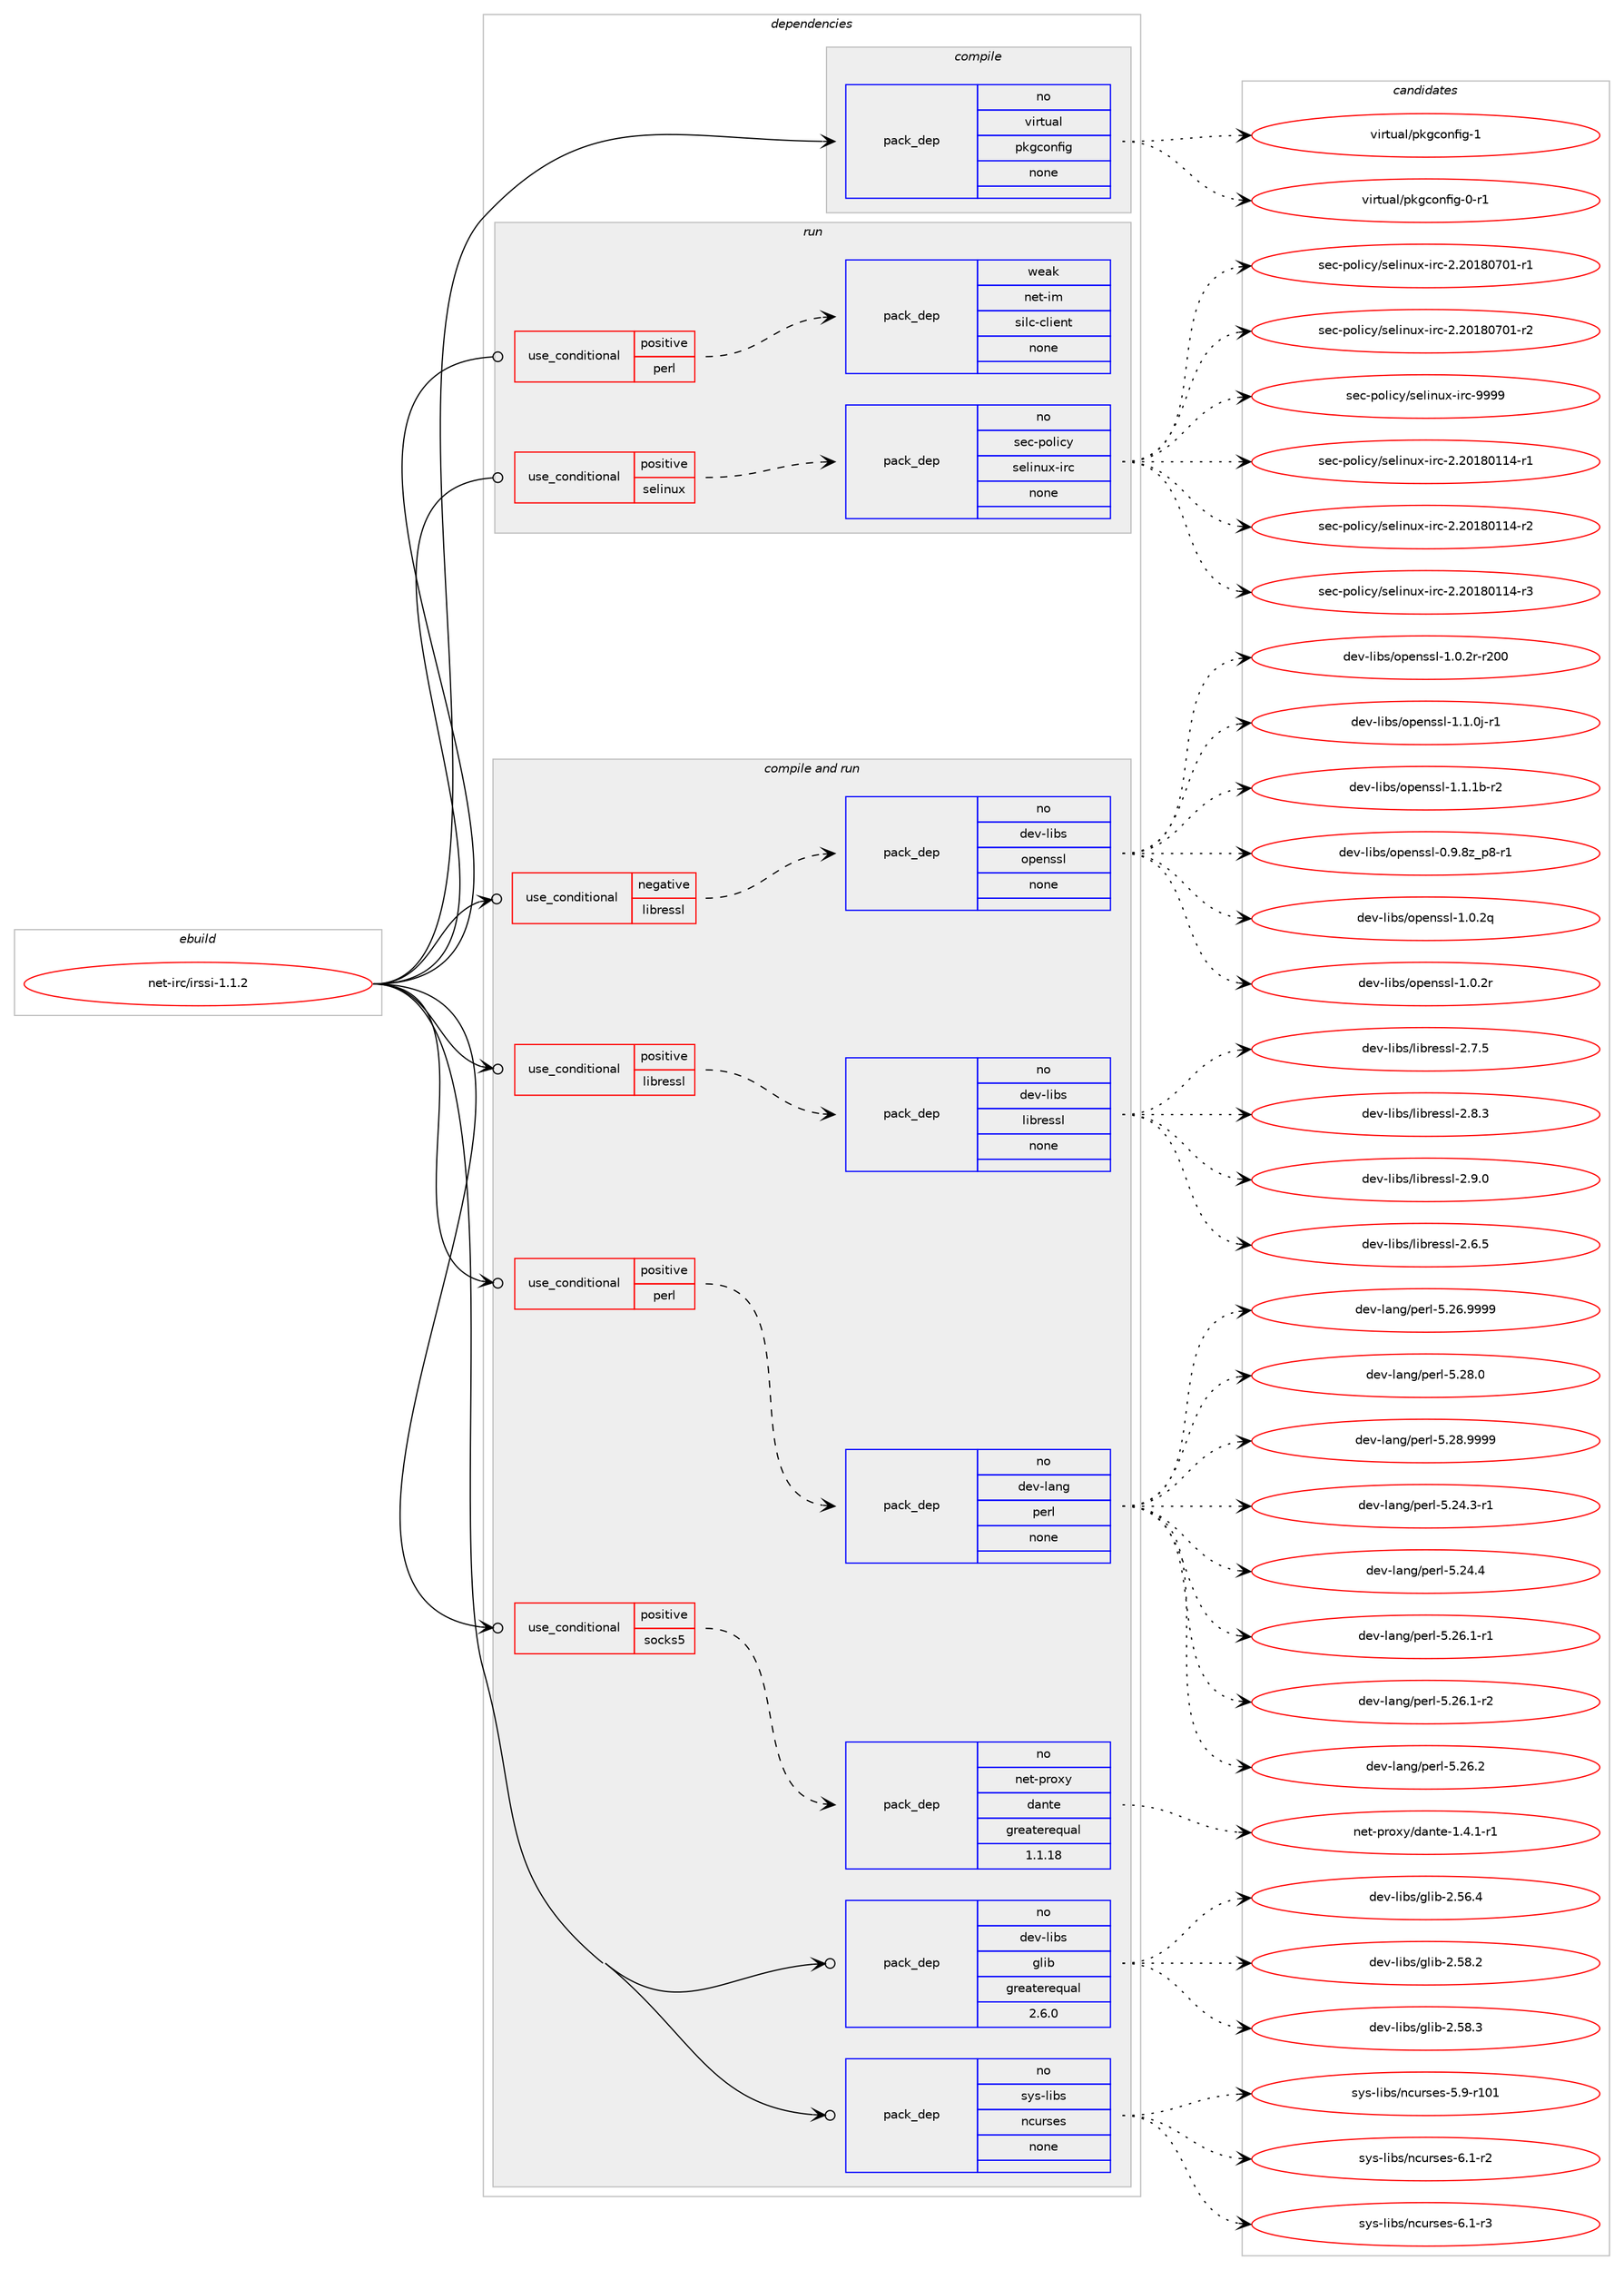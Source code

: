 digraph prolog {

# *************
# Graph options
# *************

newrank=true;
concentrate=true;
compound=true;
graph [rankdir=LR,fontname=Helvetica,fontsize=10,ranksep=1.5];#, ranksep=2.5, nodesep=0.2];
edge  [arrowhead=vee];
node  [fontname=Helvetica,fontsize=10];

# **********
# The ebuild
# **********

subgraph cluster_leftcol {
color=gray;
rank=same;
label=<<i>ebuild</i>>;
id [label="net-irc/irssi-1.1.2", color=red, width=4, href="../net-irc/irssi-1.1.2.svg"];
}

# ****************
# The dependencies
# ****************

subgraph cluster_midcol {
color=gray;
label=<<i>dependencies</i>>;
subgraph cluster_compile {
fillcolor="#eeeeee";
style=filled;
label=<<i>compile</i>>;
subgraph pack1184404 {
dependency1656678 [label=<<TABLE BORDER="0" CELLBORDER="1" CELLSPACING="0" CELLPADDING="4" WIDTH="220"><TR><TD ROWSPAN="6" CELLPADDING="30">pack_dep</TD></TR><TR><TD WIDTH="110">no</TD></TR><TR><TD>virtual</TD></TR><TR><TD>pkgconfig</TD></TR><TR><TD>none</TD></TR><TR><TD></TD></TR></TABLE>>, shape=none, color=blue];
}
id:e -> dependency1656678:w [weight=20,style="solid",arrowhead="vee"];
}
subgraph cluster_compileandrun {
fillcolor="#eeeeee";
style=filled;
label=<<i>compile and run</i>>;
subgraph cond445420 {
dependency1656679 [label=<<TABLE BORDER="0" CELLBORDER="1" CELLSPACING="0" CELLPADDING="4"><TR><TD ROWSPAN="3" CELLPADDING="10">use_conditional</TD></TR><TR><TD>negative</TD></TR><TR><TD>libressl</TD></TR></TABLE>>, shape=none, color=red];
subgraph pack1184405 {
dependency1656680 [label=<<TABLE BORDER="0" CELLBORDER="1" CELLSPACING="0" CELLPADDING="4" WIDTH="220"><TR><TD ROWSPAN="6" CELLPADDING="30">pack_dep</TD></TR><TR><TD WIDTH="110">no</TD></TR><TR><TD>dev-libs</TD></TR><TR><TD>openssl</TD></TR><TR><TD>none</TD></TR><TR><TD></TD></TR></TABLE>>, shape=none, color=blue];
}
dependency1656679:e -> dependency1656680:w [weight=20,style="dashed",arrowhead="vee"];
}
id:e -> dependency1656679:w [weight=20,style="solid",arrowhead="odotvee"];
subgraph cond445421 {
dependency1656681 [label=<<TABLE BORDER="0" CELLBORDER="1" CELLSPACING="0" CELLPADDING="4"><TR><TD ROWSPAN="3" CELLPADDING="10">use_conditional</TD></TR><TR><TD>positive</TD></TR><TR><TD>libressl</TD></TR></TABLE>>, shape=none, color=red];
subgraph pack1184406 {
dependency1656682 [label=<<TABLE BORDER="0" CELLBORDER="1" CELLSPACING="0" CELLPADDING="4" WIDTH="220"><TR><TD ROWSPAN="6" CELLPADDING="30">pack_dep</TD></TR><TR><TD WIDTH="110">no</TD></TR><TR><TD>dev-libs</TD></TR><TR><TD>libressl</TD></TR><TR><TD>none</TD></TR><TR><TD></TD></TR></TABLE>>, shape=none, color=blue];
}
dependency1656681:e -> dependency1656682:w [weight=20,style="dashed",arrowhead="vee"];
}
id:e -> dependency1656681:w [weight=20,style="solid",arrowhead="odotvee"];
subgraph cond445422 {
dependency1656683 [label=<<TABLE BORDER="0" CELLBORDER="1" CELLSPACING="0" CELLPADDING="4"><TR><TD ROWSPAN="3" CELLPADDING="10">use_conditional</TD></TR><TR><TD>positive</TD></TR><TR><TD>perl</TD></TR></TABLE>>, shape=none, color=red];
subgraph pack1184407 {
dependency1656684 [label=<<TABLE BORDER="0" CELLBORDER="1" CELLSPACING="0" CELLPADDING="4" WIDTH="220"><TR><TD ROWSPAN="6" CELLPADDING="30">pack_dep</TD></TR><TR><TD WIDTH="110">no</TD></TR><TR><TD>dev-lang</TD></TR><TR><TD>perl</TD></TR><TR><TD>none</TD></TR><TR><TD></TD></TR></TABLE>>, shape=none, color=blue];
}
dependency1656683:e -> dependency1656684:w [weight=20,style="dashed",arrowhead="vee"];
}
id:e -> dependency1656683:w [weight=20,style="solid",arrowhead="odotvee"];
subgraph cond445423 {
dependency1656685 [label=<<TABLE BORDER="0" CELLBORDER="1" CELLSPACING="0" CELLPADDING="4"><TR><TD ROWSPAN="3" CELLPADDING="10">use_conditional</TD></TR><TR><TD>positive</TD></TR><TR><TD>socks5</TD></TR></TABLE>>, shape=none, color=red];
subgraph pack1184408 {
dependency1656686 [label=<<TABLE BORDER="0" CELLBORDER="1" CELLSPACING="0" CELLPADDING="4" WIDTH="220"><TR><TD ROWSPAN="6" CELLPADDING="30">pack_dep</TD></TR><TR><TD WIDTH="110">no</TD></TR><TR><TD>net-proxy</TD></TR><TR><TD>dante</TD></TR><TR><TD>greaterequal</TD></TR><TR><TD>1.1.18</TD></TR></TABLE>>, shape=none, color=blue];
}
dependency1656685:e -> dependency1656686:w [weight=20,style="dashed",arrowhead="vee"];
}
id:e -> dependency1656685:w [weight=20,style="solid",arrowhead="odotvee"];
subgraph pack1184409 {
dependency1656687 [label=<<TABLE BORDER="0" CELLBORDER="1" CELLSPACING="0" CELLPADDING="4" WIDTH="220"><TR><TD ROWSPAN="6" CELLPADDING="30">pack_dep</TD></TR><TR><TD WIDTH="110">no</TD></TR><TR><TD>dev-libs</TD></TR><TR><TD>glib</TD></TR><TR><TD>greaterequal</TD></TR><TR><TD>2.6.0</TD></TR></TABLE>>, shape=none, color=blue];
}
id:e -> dependency1656687:w [weight=20,style="solid",arrowhead="odotvee"];
subgraph pack1184410 {
dependency1656688 [label=<<TABLE BORDER="0" CELLBORDER="1" CELLSPACING="0" CELLPADDING="4" WIDTH="220"><TR><TD ROWSPAN="6" CELLPADDING="30">pack_dep</TD></TR><TR><TD WIDTH="110">no</TD></TR><TR><TD>sys-libs</TD></TR><TR><TD>ncurses</TD></TR><TR><TD>none</TD></TR><TR><TD></TD></TR></TABLE>>, shape=none, color=blue];
}
id:e -> dependency1656688:w [weight=20,style="solid",arrowhead="odotvee"];
}
subgraph cluster_run {
fillcolor="#eeeeee";
style=filled;
label=<<i>run</i>>;
subgraph cond445424 {
dependency1656689 [label=<<TABLE BORDER="0" CELLBORDER="1" CELLSPACING="0" CELLPADDING="4"><TR><TD ROWSPAN="3" CELLPADDING="10">use_conditional</TD></TR><TR><TD>positive</TD></TR><TR><TD>perl</TD></TR></TABLE>>, shape=none, color=red];
subgraph pack1184411 {
dependency1656690 [label=<<TABLE BORDER="0" CELLBORDER="1" CELLSPACING="0" CELLPADDING="4" WIDTH="220"><TR><TD ROWSPAN="6" CELLPADDING="30">pack_dep</TD></TR><TR><TD WIDTH="110">weak</TD></TR><TR><TD>net-im</TD></TR><TR><TD>silc-client</TD></TR><TR><TD>none</TD></TR><TR><TD></TD></TR></TABLE>>, shape=none, color=blue];
}
dependency1656689:e -> dependency1656690:w [weight=20,style="dashed",arrowhead="vee"];
}
id:e -> dependency1656689:w [weight=20,style="solid",arrowhead="odot"];
subgraph cond445425 {
dependency1656691 [label=<<TABLE BORDER="0" CELLBORDER="1" CELLSPACING="0" CELLPADDING="4"><TR><TD ROWSPAN="3" CELLPADDING="10">use_conditional</TD></TR><TR><TD>positive</TD></TR><TR><TD>selinux</TD></TR></TABLE>>, shape=none, color=red];
subgraph pack1184412 {
dependency1656692 [label=<<TABLE BORDER="0" CELLBORDER="1" CELLSPACING="0" CELLPADDING="4" WIDTH="220"><TR><TD ROWSPAN="6" CELLPADDING="30">pack_dep</TD></TR><TR><TD WIDTH="110">no</TD></TR><TR><TD>sec-policy</TD></TR><TR><TD>selinux-irc</TD></TR><TR><TD>none</TD></TR><TR><TD></TD></TR></TABLE>>, shape=none, color=blue];
}
dependency1656691:e -> dependency1656692:w [weight=20,style="dashed",arrowhead="vee"];
}
id:e -> dependency1656691:w [weight=20,style="solid",arrowhead="odot"];
}
}

# **************
# The candidates
# **************

subgraph cluster_choices {
rank=same;
color=gray;
label=<<i>candidates</i>>;

subgraph choice1184404 {
color=black;
nodesep=1;
choice11810511411611797108471121071039911111010210510345484511449 [label="virtual/pkgconfig-0-r1", color=red, width=4,href="../virtual/pkgconfig-0-r1.svg"];
choice1181051141161179710847112107103991111101021051034549 [label="virtual/pkgconfig-1", color=red, width=4,href="../virtual/pkgconfig-1.svg"];
dependency1656678:e -> choice11810511411611797108471121071039911111010210510345484511449:w [style=dotted,weight="100"];
dependency1656678:e -> choice1181051141161179710847112107103991111101021051034549:w [style=dotted,weight="100"];
}
subgraph choice1184405 {
color=black;
nodesep=1;
choice10010111845108105981154711111210111011511510845484657465612295112564511449 [label="dev-libs/openssl-0.9.8z_p8-r1", color=red, width=4,href="../dev-libs/openssl-0.9.8z_p8-r1.svg"];
choice100101118451081059811547111112101110115115108454946484650113 [label="dev-libs/openssl-1.0.2q", color=red, width=4,href="../dev-libs/openssl-1.0.2q.svg"];
choice100101118451081059811547111112101110115115108454946484650114 [label="dev-libs/openssl-1.0.2r", color=red, width=4,href="../dev-libs/openssl-1.0.2r.svg"];
choice10010111845108105981154711111210111011511510845494648465011445114504848 [label="dev-libs/openssl-1.0.2r-r200", color=red, width=4,href="../dev-libs/openssl-1.0.2r-r200.svg"];
choice1001011184510810598115471111121011101151151084549464946481064511449 [label="dev-libs/openssl-1.1.0j-r1", color=red, width=4,href="../dev-libs/openssl-1.1.0j-r1.svg"];
choice100101118451081059811547111112101110115115108454946494649984511450 [label="dev-libs/openssl-1.1.1b-r2", color=red, width=4,href="../dev-libs/openssl-1.1.1b-r2.svg"];
dependency1656680:e -> choice10010111845108105981154711111210111011511510845484657465612295112564511449:w [style=dotted,weight="100"];
dependency1656680:e -> choice100101118451081059811547111112101110115115108454946484650113:w [style=dotted,weight="100"];
dependency1656680:e -> choice100101118451081059811547111112101110115115108454946484650114:w [style=dotted,weight="100"];
dependency1656680:e -> choice10010111845108105981154711111210111011511510845494648465011445114504848:w [style=dotted,weight="100"];
dependency1656680:e -> choice1001011184510810598115471111121011101151151084549464946481064511449:w [style=dotted,weight="100"];
dependency1656680:e -> choice100101118451081059811547111112101110115115108454946494649984511450:w [style=dotted,weight="100"];
}
subgraph choice1184406 {
color=black;
nodesep=1;
choice10010111845108105981154710810598114101115115108455046544653 [label="dev-libs/libressl-2.6.5", color=red, width=4,href="../dev-libs/libressl-2.6.5.svg"];
choice10010111845108105981154710810598114101115115108455046554653 [label="dev-libs/libressl-2.7.5", color=red, width=4,href="../dev-libs/libressl-2.7.5.svg"];
choice10010111845108105981154710810598114101115115108455046564651 [label="dev-libs/libressl-2.8.3", color=red, width=4,href="../dev-libs/libressl-2.8.3.svg"];
choice10010111845108105981154710810598114101115115108455046574648 [label="dev-libs/libressl-2.9.0", color=red, width=4,href="../dev-libs/libressl-2.9.0.svg"];
dependency1656682:e -> choice10010111845108105981154710810598114101115115108455046544653:w [style=dotted,weight="100"];
dependency1656682:e -> choice10010111845108105981154710810598114101115115108455046554653:w [style=dotted,weight="100"];
dependency1656682:e -> choice10010111845108105981154710810598114101115115108455046564651:w [style=dotted,weight="100"];
dependency1656682:e -> choice10010111845108105981154710810598114101115115108455046574648:w [style=dotted,weight="100"];
}
subgraph choice1184407 {
color=black;
nodesep=1;
choice100101118451089711010347112101114108455346505246514511449 [label="dev-lang/perl-5.24.3-r1", color=red, width=4,href="../dev-lang/perl-5.24.3-r1.svg"];
choice10010111845108971101034711210111410845534650524652 [label="dev-lang/perl-5.24.4", color=red, width=4,href="../dev-lang/perl-5.24.4.svg"];
choice100101118451089711010347112101114108455346505446494511449 [label="dev-lang/perl-5.26.1-r1", color=red, width=4,href="../dev-lang/perl-5.26.1-r1.svg"];
choice100101118451089711010347112101114108455346505446494511450 [label="dev-lang/perl-5.26.1-r2", color=red, width=4,href="../dev-lang/perl-5.26.1-r2.svg"];
choice10010111845108971101034711210111410845534650544650 [label="dev-lang/perl-5.26.2", color=red, width=4,href="../dev-lang/perl-5.26.2.svg"];
choice10010111845108971101034711210111410845534650544657575757 [label="dev-lang/perl-5.26.9999", color=red, width=4,href="../dev-lang/perl-5.26.9999.svg"];
choice10010111845108971101034711210111410845534650564648 [label="dev-lang/perl-5.28.0", color=red, width=4,href="../dev-lang/perl-5.28.0.svg"];
choice10010111845108971101034711210111410845534650564657575757 [label="dev-lang/perl-5.28.9999", color=red, width=4,href="../dev-lang/perl-5.28.9999.svg"];
dependency1656684:e -> choice100101118451089711010347112101114108455346505246514511449:w [style=dotted,weight="100"];
dependency1656684:e -> choice10010111845108971101034711210111410845534650524652:w [style=dotted,weight="100"];
dependency1656684:e -> choice100101118451089711010347112101114108455346505446494511449:w [style=dotted,weight="100"];
dependency1656684:e -> choice100101118451089711010347112101114108455346505446494511450:w [style=dotted,weight="100"];
dependency1656684:e -> choice10010111845108971101034711210111410845534650544650:w [style=dotted,weight="100"];
dependency1656684:e -> choice10010111845108971101034711210111410845534650544657575757:w [style=dotted,weight="100"];
dependency1656684:e -> choice10010111845108971101034711210111410845534650564648:w [style=dotted,weight="100"];
dependency1656684:e -> choice10010111845108971101034711210111410845534650564657575757:w [style=dotted,weight="100"];
}
subgraph choice1184408 {
color=black;
nodesep=1;
choice1101011164511211411112012147100971101161014549465246494511449 [label="net-proxy/dante-1.4.1-r1", color=red, width=4,href="../net-proxy/dante-1.4.1-r1.svg"];
dependency1656686:e -> choice1101011164511211411112012147100971101161014549465246494511449:w [style=dotted,weight="100"];
}
subgraph choice1184409 {
color=black;
nodesep=1;
choice1001011184510810598115471031081059845504653544652 [label="dev-libs/glib-2.56.4", color=red, width=4,href="../dev-libs/glib-2.56.4.svg"];
choice1001011184510810598115471031081059845504653564650 [label="dev-libs/glib-2.58.2", color=red, width=4,href="../dev-libs/glib-2.58.2.svg"];
choice1001011184510810598115471031081059845504653564651 [label="dev-libs/glib-2.58.3", color=red, width=4,href="../dev-libs/glib-2.58.3.svg"];
dependency1656687:e -> choice1001011184510810598115471031081059845504653544652:w [style=dotted,weight="100"];
dependency1656687:e -> choice1001011184510810598115471031081059845504653564650:w [style=dotted,weight="100"];
dependency1656687:e -> choice1001011184510810598115471031081059845504653564651:w [style=dotted,weight="100"];
}
subgraph choice1184410 {
color=black;
nodesep=1;
choice115121115451081059811547110991171141151011154553465745114494849 [label="sys-libs/ncurses-5.9-r101", color=red, width=4,href="../sys-libs/ncurses-5.9-r101.svg"];
choice11512111545108105981154711099117114115101115455446494511450 [label="sys-libs/ncurses-6.1-r2", color=red, width=4,href="../sys-libs/ncurses-6.1-r2.svg"];
choice11512111545108105981154711099117114115101115455446494511451 [label="sys-libs/ncurses-6.1-r3", color=red, width=4,href="../sys-libs/ncurses-6.1-r3.svg"];
dependency1656688:e -> choice115121115451081059811547110991171141151011154553465745114494849:w [style=dotted,weight="100"];
dependency1656688:e -> choice11512111545108105981154711099117114115101115455446494511450:w [style=dotted,weight="100"];
dependency1656688:e -> choice11512111545108105981154711099117114115101115455446494511451:w [style=dotted,weight="100"];
}
subgraph choice1184411 {
color=black;
nodesep=1;
}
subgraph choice1184412 {
color=black;
nodesep=1;
choice11510199451121111081059912147115101108105110117120451051149945504650484956484949524511449 [label="sec-policy/selinux-irc-2.20180114-r1", color=red, width=4,href="../sec-policy/selinux-irc-2.20180114-r1.svg"];
choice11510199451121111081059912147115101108105110117120451051149945504650484956484949524511450 [label="sec-policy/selinux-irc-2.20180114-r2", color=red, width=4,href="../sec-policy/selinux-irc-2.20180114-r2.svg"];
choice11510199451121111081059912147115101108105110117120451051149945504650484956484949524511451 [label="sec-policy/selinux-irc-2.20180114-r3", color=red, width=4,href="../sec-policy/selinux-irc-2.20180114-r3.svg"];
choice11510199451121111081059912147115101108105110117120451051149945504650484956485548494511449 [label="sec-policy/selinux-irc-2.20180701-r1", color=red, width=4,href="../sec-policy/selinux-irc-2.20180701-r1.svg"];
choice11510199451121111081059912147115101108105110117120451051149945504650484956485548494511450 [label="sec-policy/selinux-irc-2.20180701-r2", color=red, width=4,href="../sec-policy/selinux-irc-2.20180701-r2.svg"];
choice1151019945112111108105991214711510110810511011712045105114994557575757 [label="sec-policy/selinux-irc-9999", color=red, width=4,href="../sec-policy/selinux-irc-9999.svg"];
dependency1656692:e -> choice11510199451121111081059912147115101108105110117120451051149945504650484956484949524511449:w [style=dotted,weight="100"];
dependency1656692:e -> choice11510199451121111081059912147115101108105110117120451051149945504650484956484949524511450:w [style=dotted,weight="100"];
dependency1656692:e -> choice11510199451121111081059912147115101108105110117120451051149945504650484956484949524511451:w [style=dotted,weight="100"];
dependency1656692:e -> choice11510199451121111081059912147115101108105110117120451051149945504650484956485548494511449:w [style=dotted,weight="100"];
dependency1656692:e -> choice11510199451121111081059912147115101108105110117120451051149945504650484956485548494511450:w [style=dotted,weight="100"];
dependency1656692:e -> choice1151019945112111108105991214711510110810511011712045105114994557575757:w [style=dotted,weight="100"];
}
}

}
